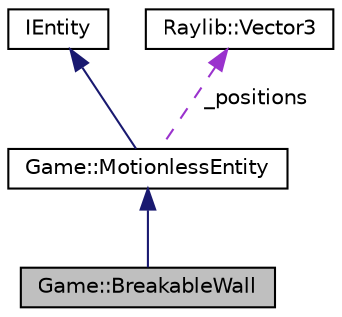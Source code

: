 digraph "Game::BreakableWall"
{
 // LATEX_PDF_SIZE
  edge [fontname="Helvetica",fontsize="10",labelfontname="Helvetica",labelfontsize="10"];
  node [fontname="Helvetica",fontsize="10",shape=record];
  Node1 [label="Game::BreakableWall",height=0.2,width=0.4,color="black", fillcolor="grey75", style="filled", fontcolor="black",tooltip=" "];
  Node2 -> Node1 [dir="back",color="midnightblue",fontsize="10",style="solid",fontname="Helvetica"];
  Node2 [label="Game::MotionlessEntity",height=0.2,width=0.4,color="black", fillcolor="white", style="filled",URL="$class_game_1_1_motionless_entity.html",tooltip=" "];
  Node3 -> Node2 [dir="back",color="midnightblue",fontsize="10",style="solid",fontname="Helvetica"];
  Node3 [label="IEntity",height=0.2,width=0.4,color="black", fillcolor="white", style="filled",URL="$class_i_entity.html",tooltip=" "];
  Node4 -> Node2 [dir="back",color="darkorchid3",fontsize="10",style="dashed",label=" _positions" ,fontname="Helvetica"];
  Node4 [label="Raylib::Vector3",height=0.2,width=0.4,color="black", fillcolor="white", style="filled",URL="$class_raylib_1_1_vector3.html",tooltip=" "];
}
